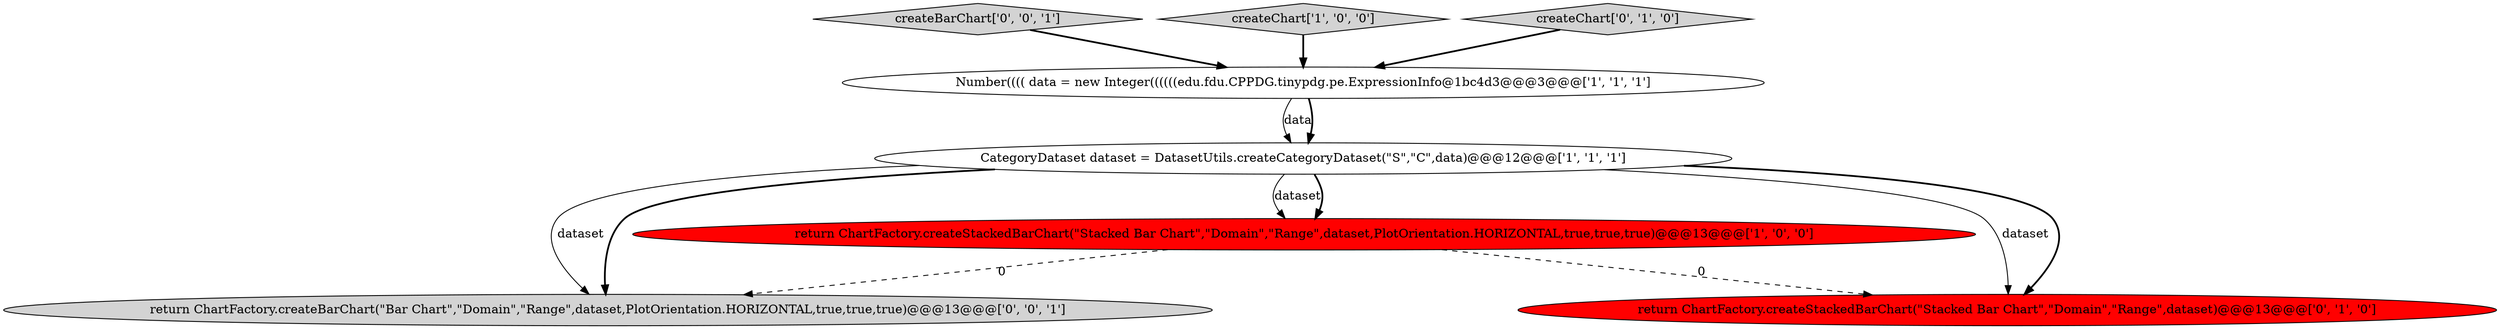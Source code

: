 digraph {
6 [style = filled, label = "createBarChart['0', '0', '1']", fillcolor = lightgray, shape = diamond image = "AAA0AAABBB3BBB"];
2 [style = filled, label = "return ChartFactory.createStackedBarChart(\"Stacked Bar Chart\",\"Domain\",\"Range\",dataset,PlotOrientation.HORIZONTAL,true,true,true)@@@13@@@['1', '0', '0']", fillcolor = red, shape = ellipse image = "AAA1AAABBB1BBB"];
3 [style = filled, label = "createChart['1', '0', '0']", fillcolor = lightgray, shape = diamond image = "AAA0AAABBB1BBB"];
7 [style = filled, label = "return ChartFactory.createBarChart(\"Bar Chart\",\"Domain\",\"Range\",dataset,PlotOrientation.HORIZONTAL,true,true,true)@@@13@@@['0', '0', '1']", fillcolor = lightgray, shape = ellipse image = "AAA0AAABBB3BBB"];
1 [style = filled, label = "CategoryDataset dataset = DatasetUtils.createCategoryDataset(\"S\",\"C\",data)@@@12@@@['1', '1', '1']", fillcolor = white, shape = ellipse image = "AAA0AAABBB1BBB"];
5 [style = filled, label = "createChart['0', '1', '0']", fillcolor = lightgray, shape = diamond image = "AAA0AAABBB2BBB"];
0 [style = filled, label = "Number(((( data = new Integer((((((edu.fdu.CPPDG.tinypdg.pe.ExpressionInfo@1bc4d3@@@3@@@['1', '1', '1']", fillcolor = white, shape = ellipse image = "AAA0AAABBB1BBB"];
4 [style = filled, label = "return ChartFactory.createStackedBarChart(\"Stacked Bar Chart\",\"Domain\",\"Range\",dataset)@@@13@@@['0', '1', '0']", fillcolor = red, shape = ellipse image = "AAA1AAABBB2BBB"];
1->2 [style = solid, label="dataset"];
1->4 [style = solid, label="dataset"];
1->4 [style = bold, label=""];
1->2 [style = bold, label=""];
0->1 [style = solid, label="data"];
6->0 [style = bold, label=""];
5->0 [style = bold, label=""];
2->7 [style = dashed, label="0"];
1->7 [style = bold, label=""];
0->1 [style = bold, label=""];
3->0 [style = bold, label=""];
1->7 [style = solid, label="dataset"];
2->4 [style = dashed, label="0"];
}
